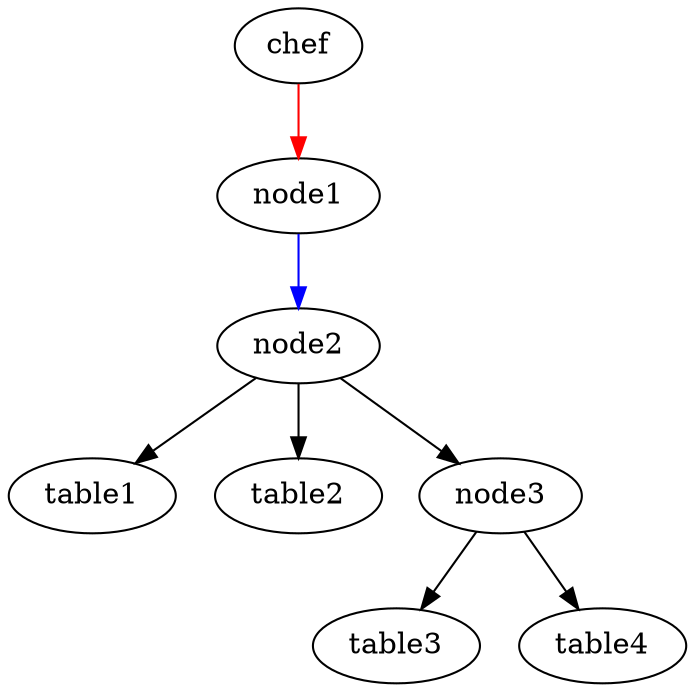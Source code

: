 digraph G {

    chef -> node1 [color="red"]
    node1 -> node2 [color="blue"]

    node2 -> table1
    node2 -> table2

    node2 -> node3

    node3 -> table3
    node3 -> table4
}